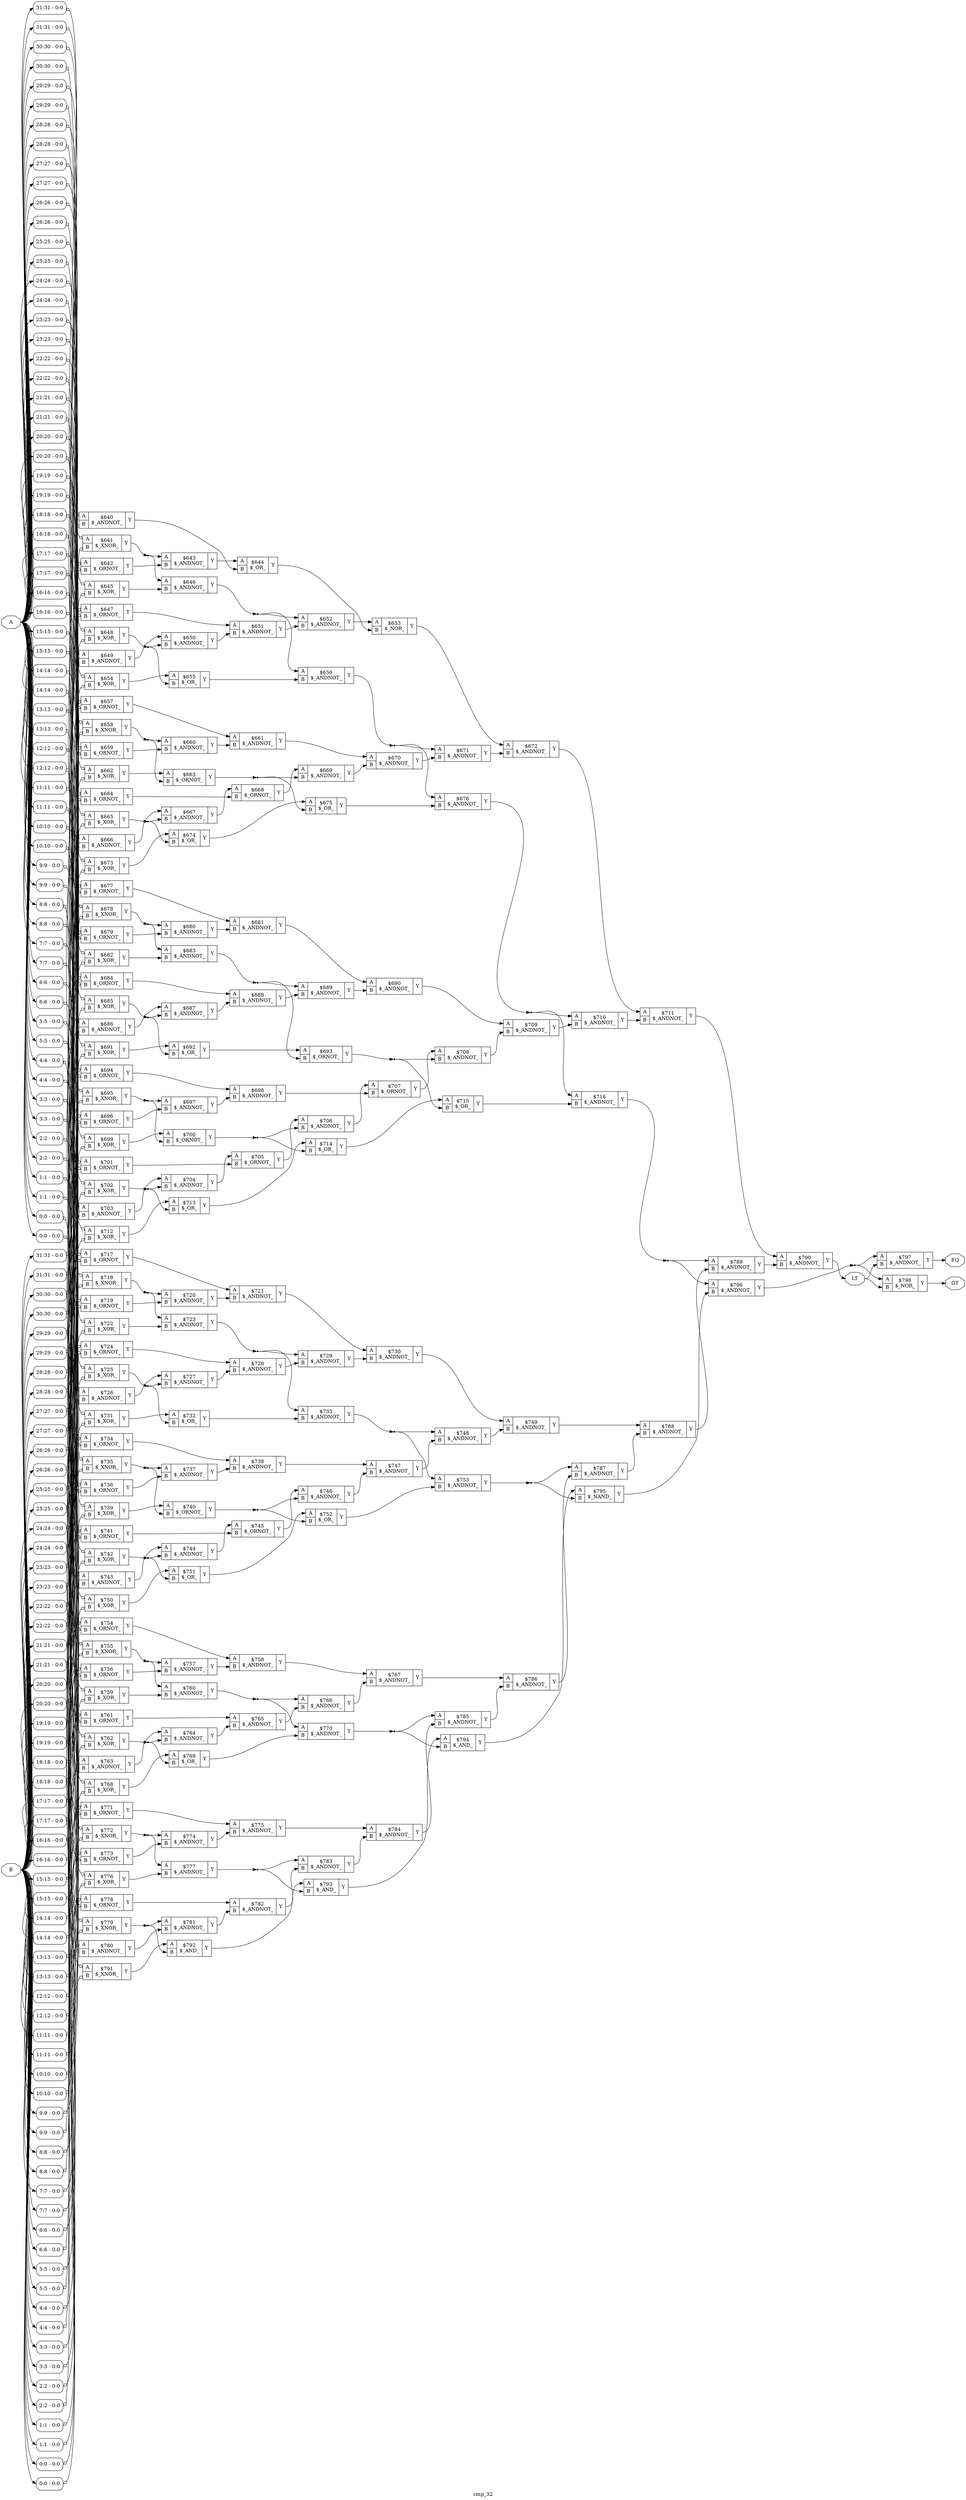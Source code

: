 digraph "cmp_32" {
label="cmp_32";
rankdir="LR";
remincross=true;
n157 [ shape=octagon, label="A", color="black", fontcolor="black"];
n158 [ shape=octagon, label="B", color="black", fontcolor="black"];
n159 [ shape=octagon, label="EQ", color="black", fontcolor="black"];
n160 [ shape=octagon, label="GT", color="black", fontcolor="black"];
n161 [ shape=octagon, label="LT", color="black", fontcolor="black"];
c163 [ shape=record, label="{{<p157> A|<p158> B}|$640\n$_ANDNOT_|{<p162> Y}}",  ];
x0 [ shape=record, style=rounded, label="<s0> 31:31 - 0:0 ", color="black", fontcolor="black" ];
x0:e -> c163:p157:w [arrowhead=odiamond, arrowtail=odiamond, dir=both, color="black", fontcolor="black", label=""];
x1 [ shape=record, style=rounded, label="<s0> 31:31 - 0:0 ", color="black", fontcolor="black" ];
x1:e -> c163:p158:w [arrowhead=odiamond, arrowtail=odiamond, dir=both, color="black", fontcolor="black", label=""];
c164 [ shape=record, label="{{<p157> A|<p158> B}|$641\n$_XNOR_|{<p162> Y}}",  ];
x2 [ shape=record, style=rounded, label="<s0> 31:31 - 0:0 ", color="black", fontcolor="black" ];
x2:e -> c164:p157:w [arrowhead=odiamond, arrowtail=odiamond, dir=both, color="black", fontcolor="black", label=""];
x3 [ shape=record, style=rounded, label="<s0> 31:31 - 0:0 ", color="black", fontcolor="black" ];
x3:e -> c164:p158:w [arrowhead=odiamond, arrowtail=odiamond, dir=both, color="black", fontcolor="black", label=""];
c165 [ shape=record, label="{{<p157> A|<p158> B}|$642\n$_ORNOT_|{<p162> Y}}",  ];
x4 [ shape=record, style=rounded, label="<s0> 30:30 - 0:0 ", color="black", fontcolor="black" ];
x4:e -> c165:p157:w [arrowhead=odiamond, arrowtail=odiamond, dir=both, color="black", fontcolor="black", label=""];
x5 [ shape=record, style=rounded, label="<s0> 30:30 - 0:0 ", color="black", fontcolor="black" ];
x5:e -> c165:p158:w [arrowhead=odiamond, arrowtail=odiamond, dir=both, color="black", fontcolor="black", label=""];
c166 [ shape=record, label="{{<p157> A|<p158> B}|$643\n$_ANDNOT_|{<p162> Y}}",  ];
c167 [ shape=record, label="{{<p157> A|<p158> B}|$644\n$_OR_|{<p162> Y}}",  ];
c168 [ shape=record, label="{{<p157> A|<p158> B}|$645\n$_XOR_|{<p162> Y}}",  ];
x6 [ shape=record, style=rounded, label="<s0> 30:30 - 0:0 ", color="black", fontcolor="black" ];
x6:e -> c168:p157:w [arrowhead=odiamond, arrowtail=odiamond, dir=both, color="black", fontcolor="black", label=""];
x7 [ shape=record, style=rounded, label="<s0> 30:30 - 0:0 ", color="black", fontcolor="black" ];
x7:e -> c168:p158:w [arrowhead=odiamond, arrowtail=odiamond, dir=both, color="black", fontcolor="black", label=""];
c169 [ shape=record, label="{{<p157> A|<p158> B}|$646\n$_ANDNOT_|{<p162> Y}}",  ];
c170 [ shape=record, label="{{<p157> A|<p158> B}|$647\n$_ORNOT_|{<p162> Y}}",  ];
x8 [ shape=record, style=rounded, label="<s0> 29:29 - 0:0 ", color="black", fontcolor="black" ];
x8:e -> c170:p157:w [arrowhead=odiamond, arrowtail=odiamond, dir=both, color="black", fontcolor="black", label=""];
x9 [ shape=record, style=rounded, label="<s0> 29:29 - 0:0 ", color="black", fontcolor="black" ];
x9:e -> c170:p158:w [arrowhead=odiamond, arrowtail=odiamond, dir=both, color="black", fontcolor="black", label=""];
c171 [ shape=record, label="{{<p157> A|<p158> B}|$648\n$_XOR_|{<p162> Y}}",  ];
x10 [ shape=record, style=rounded, label="<s0> 29:29 - 0:0 ", color="black", fontcolor="black" ];
x10:e -> c171:p157:w [arrowhead=odiamond, arrowtail=odiamond, dir=both, color="black", fontcolor="black", label=""];
x11 [ shape=record, style=rounded, label="<s0> 29:29 - 0:0 ", color="black", fontcolor="black" ];
x11:e -> c171:p158:w [arrowhead=odiamond, arrowtail=odiamond, dir=both, color="black", fontcolor="black", label=""];
c172 [ shape=record, label="{{<p157> A|<p158> B}|$649\n$_ANDNOT_|{<p162> Y}}",  ];
x12 [ shape=record, style=rounded, label="<s0> 28:28 - 0:0 ", color="black", fontcolor="black" ];
x12:e -> c172:p157:w [arrowhead=odiamond, arrowtail=odiamond, dir=both, color="black", fontcolor="black", label=""];
x13 [ shape=record, style=rounded, label="<s0> 28:28 - 0:0 ", color="black", fontcolor="black" ];
x13:e -> c172:p158:w [arrowhead=odiamond, arrowtail=odiamond, dir=both, color="black", fontcolor="black", label=""];
c173 [ shape=record, label="{{<p157> A|<p158> B}|$650\n$_ANDNOT_|{<p162> Y}}",  ];
c174 [ shape=record, label="{{<p157> A|<p158> B}|$651\n$_ANDNOT_|{<p162> Y}}",  ];
c175 [ shape=record, label="{{<p157> A|<p158> B}|$652\n$_ANDNOT_|{<p162> Y}}",  ];
c176 [ shape=record, label="{{<p157> A|<p158> B}|$653\n$_NOR_|{<p162> Y}}",  ];
c177 [ shape=record, label="{{<p157> A|<p158> B}|$654\n$_XOR_|{<p162> Y}}",  ];
x14 [ shape=record, style=rounded, label="<s0> 28:28 - 0:0 ", color="black", fontcolor="black" ];
x14:e -> c177:p157:w [arrowhead=odiamond, arrowtail=odiamond, dir=both, color="black", fontcolor="black", label=""];
x15 [ shape=record, style=rounded, label="<s0> 28:28 - 0:0 ", color="black", fontcolor="black" ];
x15:e -> c177:p158:w [arrowhead=odiamond, arrowtail=odiamond, dir=both, color="black", fontcolor="black", label=""];
c178 [ shape=record, label="{{<p157> A|<p158> B}|$655\n$_OR_|{<p162> Y}}",  ];
c179 [ shape=record, label="{{<p157> A|<p158> B}|$656\n$_ANDNOT_|{<p162> Y}}",  ];
c180 [ shape=record, label="{{<p157> A|<p158> B}|$657\n$_ORNOT_|{<p162> Y}}",  ];
x16 [ shape=record, style=rounded, label="<s0> 27:27 - 0:0 ", color="black", fontcolor="black" ];
x16:e -> c180:p157:w [arrowhead=odiamond, arrowtail=odiamond, dir=both, color="black", fontcolor="black", label=""];
x17 [ shape=record, style=rounded, label="<s0> 27:27 - 0:0 ", color="black", fontcolor="black" ];
x17:e -> c180:p158:w [arrowhead=odiamond, arrowtail=odiamond, dir=both, color="black", fontcolor="black", label=""];
c181 [ shape=record, label="{{<p157> A|<p158> B}|$658\n$_XNOR_|{<p162> Y}}",  ];
x18 [ shape=record, style=rounded, label="<s0> 27:27 - 0:0 ", color="black", fontcolor="black" ];
x18:e -> c181:p157:w [arrowhead=odiamond, arrowtail=odiamond, dir=both, color="black", fontcolor="black", label=""];
x19 [ shape=record, style=rounded, label="<s0> 27:27 - 0:0 ", color="black", fontcolor="black" ];
x19:e -> c181:p158:w [arrowhead=odiamond, arrowtail=odiamond, dir=both, color="black", fontcolor="black", label=""];
c182 [ shape=record, label="{{<p157> A|<p158> B}|$659\n$_ORNOT_|{<p162> Y}}",  ];
x20 [ shape=record, style=rounded, label="<s0> 26:26 - 0:0 ", color="black", fontcolor="black" ];
x20:e -> c182:p157:w [arrowhead=odiamond, arrowtail=odiamond, dir=both, color="black", fontcolor="black", label=""];
x21 [ shape=record, style=rounded, label="<s0> 26:26 - 0:0 ", color="black", fontcolor="black" ];
x21:e -> c182:p158:w [arrowhead=odiamond, arrowtail=odiamond, dir=both, color="black", fontcolor="black", label=""];
c183 [ shape=record, label="{{<p157> A|<p158> B}|$660\n$_ANDNOT_|{<p162> Y}}",  ];
c184 [ shape=record, label="{{<p157> A|<p158> B}|$661\n$_ANDNOT_|{<p162> Y}}",  ];
c185 [ shape=record, label="{{<p157> A|<p158> B}|$662\n$_XOR_|{<p162> Y}}",  ];
x22 [ shape=record, style=rounded, label="<s0> 26:26 - 0:0 ", color="black", fontcolor="black" ];
x22:e -> c185:p157:w [arrowhead=odiamond, arrowtail=odiamond, dir=both, color="black", fontcolor="black", label=""];
x23 [ shape=record, style=rounded, label="<s0> 26:26 - 0:0 ", color="black", fontcolor="black" ];
x23:e -> c185:p158:w [arrowhead=odiamond, arrowtail=odiamond, dir=both, color="black", fontcolor="black", label=""];
c186 [ shape=record, label="{{<p157> A|<p158> B}|$663\n$_ORNOT_|{<p162> Y}}",  ];
c187 [ shape=record, label="{{<p157> A|<p158> B}|$664\n$_ORNOT_|{<p162> Y}}",  ];
x24 [ shape=record, style=rounded, label="<s0> 25:25 - 0:0 ", color="black", fontcolor="black" ];
x24:e -> c187:p157:w [arrowhead=odiamond, arrowtail=odiamond, dir=both, color="black", fontcolor="black", label=""];
x25 [ shape=record, style=rounded, label="<s0> 25:25 - 0:0 ", color="black", fontcolor="black" ];
x25:e -> c187:p158:w [arrowhead=odiamond, arrowtail=odiamond, dir=both, color="black", fontcolor="black", label=""];
c188 [ shape=record, label="{{<p157> A|<p158> B}|$665\n$_XOR_|{<p162> Y}}",  ];
x26 [ shape=record, style=rounded, label="<s0> 25:25 - 0:0 ", color="black", fontcolor="black" ];
x26:e -> c188:p157:w [arrowhead=odiamond, arrowtail=odiamond, dir=both, color="black", fontcolor="black", label=""];
x27 [ shape=record, style=rounded, label="<s0> 25:25 - 0:0 ", color="black", fontcolor="black" ];
x27:e -> c188:p158:w [arrowhead=odiamond, arrowtail=odiamond, dir=both, color="black", fontcolor="black", label=""];
c189 [ shape=record, label="{{<p157> A|<p158> B}|$666\n$_ANDNOT_|{<p162> Y}}",  ];
x28 [ shape=record, style=rounded, label="<s0> 24:24 - 0:0 ", color="black", fontcolor="black" ];
x28:e -> c189:p157:w [arrowhead=odiamond, arrowtail=odiamond, dir=both, color="black", fontcolor="black", label=""];
x29 [ shape=record, style=rounded, label="<s0> 24:24 - 0:0 ", color="black", fontcolor="black" ];
x29:e -> c189:p158:w [arrowhead=odiamond, arrowtail=odiamond, dir=both, color="black", fontcolor="black", label=""];
c190 [ shape=record, label="{{<p157> A|<p158> B}|$667\n$_ANDNOT_|{<p162> Y}}",  ];
c191 [ shape=record, label="{{<p157> A|<p158> B}|$668\n$_ORNOT_|{<p162> Y}}",  ];
c192 [ shape=record, label="{{<p157> A|<p158> B}|$669\n$_ANDNOT_|{<p162> Y}}",  ];
c193 [ shape=record, label="{{<p157> A|<p158> B}|$670\n$_ANDNOT_|{<p162> Y}}",  ];
c194 [ shape=record, label="{{<p157> A|<p158> B}|$671\n$_ANDNOT_|{<p162> Y}}",  ];
c195 [ shape=record, label="{{<p157> A|<p158> B}|$672\n$_ANDNOT_|{<p162> Y}}",  ];
c196 [ shape=record, label="{{<p157> A|<p158> B}|$673\n$_XOR_|{<p162> Y}}",  ];
x30 [ shape=record, style=rounded, label="<s0> 24:24 - 0:0 ", color="black", fontcolor="black" ];
x30:e -> c196:p157:w [arrowhead=odiamond, arrowtail=odiamond, dir=both, color="black", fontcolor="black", label=""];
x31 [ shape=record, style=rounded, label="<s0> 24:24 - 0:0 ", color="black", fontcolor="black" ];
x31:e -> c196:p158:w [arrowhead=odiamond, arrowtail=odiamond, dir=both, color="black", fontcolor="black", label=""];
c197 [ shape=record, label="{{<p157> A|<p158> B}|$674\n$_OR_|{<p162> Y}}",  ];
c198 [ shape=record, label="{{<p157> A|<p158> B}|$675\n$_OR_|{<p162> Y}}",  ];
c199 [ shape=record, label="{{<p157> A|<p158> B}|$676\n$_ANDNOT_|{<p162> Y}}",  ];
c200 [ shape=record, label="{{<p157> A|<p158> B}|$677\n$_ORNOT_|{<p162> Y}}",  ];
x32 [ shape=record, style=rounded, label="<s0> 23:23 - 0:0 ", color="black", fontcolor="black" ];
x32:e -> c200:p157:w [arrowhead=odiamond, arrowtail=odiamond, dir=both, color="black", fontcolor="black", label=""];
x33 [ shape=record, style=rounded, label="<s0> 23:23 - 0:0 ", color="black", fontcolor="black" ];
x33:e -> c200:p158:w [arrowhead=odiamond, arrowtail=odiamond, dir=both, color="black", fontcolor="black", label=""];
c201 [ shape=record, label="{{<p157> A|<p158> B}|$678\n$_XNOR_|{<p162> Y}}",  ];
x34 [ shape=record, style=rounded, label="<s0> 23:23 - 0:0 ", color="black", fontcolor="black" ];
x34:e -> c201:p157:w [arrowhead=odiamond, arrowtail=odiamond, dir=both, color="black", fontcolor="black", label=""];
x35 [ shape=record, style=rounded, label="<s0> 23:23 - 0:0 ", color="black", fontcolor="black" ];
x35:e -> c201:p158:w [arrowhead=odiamond, arrowtail=odiamond, dir=both, color="black", fontcolor="black", label=""];
c202 [ shape=record, label="{{<p157> A|<p158> B}|$679\n$_ORNOT_|{<p162> Y}}",  ];
x36 [ shape=record, style=rounded, label="<s0> 22:22 - 0:0 ", color="black", fontcolor="black" ];
x36:e -> c202:p157:w [arrowhead=odiamond, arrowtail=odiamond, dir=both, color="black", fontcolor="black", label=""];
x37 [ shape=record, style=rounded, label="<s0> 22:22 - 0:0 ", color="black", fontcolor="black" ];
x37:e -> c202:p158:w [arrowhead=odiamond, arrowtail=odiamond, dir=both, color="black", fontcolor="black", label=""];
c203 [ shape=record, label="{{<p157> A|<p158> B}|$680\n$_ANDNOT_|{<p162> Y}}",  ];
c204 [ shape=record, label="{{<p157> A|<p158> B}|$681\n$_ANDNOT_|{<p162> Y}}",  ];
c205 [ shape=record, label="{{<p157> A|<p158> B}|$682\n$_XOR_|{<p162> Y}}",  ];
x38 [ shape=record, style=rounded, label="<s0> 22:22 - 0:0 ", color="black", fontcolor="black" ];
x38:e -> c205:p157:w [arrowhead=odiamond, arrowtail=odiamond, dir=both, color="black", fontcolor="black", label=""];
x39 [ shape=record, style=rounded, label="<s0> 22:22 - 0:0 ", color="black", fontcolor="black" ];
x39:e -> c205:p158:w [arrowhead=odiamond, arrowtail=odiamond, dir=both, color="black", fontcolor="black", label=""];
c206 [ shape=record, label="{{<p157> A|<p158> B}|$683\n$_ANDNOT_|{<p162> Y}}",  ];
c207 [ shape=record, label="{{<p157> A|<p158> B}|$684\n$_ORNOT_|{<p162> Y}}",  ];
x40 [ shape=record, style=rounded, label="<s0> 21:21 - 0:0 ", color="black", fontcolor="black" ];
x40:e -> c207:p157:w [arrowhead=odiamond, arrowtail=odiamond, dir=both, color="black", fontcolor="black", label=""];
x41 [ shape=record, style=rounded, label="<s0> 21:21 - 0:0 ", color="black", fontcolor="black" ];
x41:e -> c207:p158:w [arrowhead=odiamond, arrowtail=odiamond, dir=both, color="black", fontcolor="black", label=""];
c208 [ shape=record, label="{{<p157> A|<p158> B}|$685\n$_XOR_|{<p162> Y}}",  ];
x42 [ shape=record, style=rounded, label="<s0> 21:21 - 0:0 ", color="black", fontcolor="black" ];
x42:e -> c208:p157:w [arrowhead=odiamond, arrowtail=odiamond, dir=both, color="black", fontcolor="black", label=""];
x43 [ shape=record, style=rounded, label="<s0> 21:21 - 0:0 ", color="black", fontcolor="black" ];
x43:e -> c208:p158:w [arrowhead=odiamond, arrowtail=odiamond, dir=both, color="black", fontcolor="black", label=""];
c209 [ shape=record, label="{{<p157> A|<p158> B}|$686\n$_ANDNOT_|{<p162> Y}}",  ];
x44 [ shape=record, style=rounded, label="<s0> 20:20 - 0:0 ", color="black", fontcolor="black" ];
x44:e -> c209:p157:w [arrowhead=odiamond, arrowtail=odiamond, dir=both, color="black", fontcolor="black", label=""];
x45 [ shape=record, style=rounded, label="<s0> 20:20 - 0:0 ", color="black", fontcolor="black" ];
x45:e -> c209:p158:w [arrowhead=odiamond, arrowtail=odiamond, dir=both, color="black", fontcolor="black", label=""];
c210 [ shape=record, label="{{<p157> A|<p158> B}|$687\n$_ANDNOT_|{<p162> Y}}",  ];
c211 [ shape=record, label="{{<p157> A|<p158> B}|$688\n$_ANDNOT_|{<p162> Y}}",  ];
c212 [ shape=record, label="{{<p157> A|<p158> B}|$689\n$_ANDNOT_|{<p162> Y}}",  ];
c213 [ shape=record, label="{{<p157> A|<p158> B}|$690\n$_ANDNOT_|{<p162> Y}}",  ];
c214 [ shape=record, label="{{<p157> A|<p158> B}|$691\n$_XOR_|{<p162> Y}}",  ];
x46 [ shape=record, style=rounded, label="<s0> 20:20 - 0:0 ", color="black", fontcolor="black" ];
x46:e -> c214:p157:w [arrowhead=odiamond, arrowtail=odiamond, dir=both, color="black", fontcolor="black", label=""];
x47 [ shape=record, style=rounded, label="<s0> 20:20 - 0:0 ", color="black", fontcolor="black" ];
x47:e -> c214:p158:w [arrowhead=odiamond, arrowtail=odiamond, dir=both, color="black", fontcolor="black", label=""];
c215 [ shape=record, label="{{<p157> A|<p158> B}|$692\n$_OR_|{<p162> Y}}",  ];
c216 [ shape=record, label="{{<p157> A|<p158> B}|$693\n$_ORNOT_|{<p162> Y}}",  ];
c217 [ shape=record, label="{{<p157> A|<p158> B}|$694\n$_ORNOT_|{<p162> Y}}",  ];
x48 [ shape=record, style=rounded, label="<s0> 19:19 - 0:0 ", color="black", fontcolor="black" ];
x48:e -> c217:p157:w [arrowhead=odiamond, arrowtail=odiamond, dir=both, color="black", fontcolor="black", label=""];
x49 [ shape=record, style=rounded, label="<s0> 19:19 - 0:0 ", color="black", fontcolor="black" ];
x49:e -> c217:p158:w [arrowhead=odiamond, arrowtail=odiamond, dir=both, color="black", fontcolor="black", label=""];
c218 [ shape=record, label="{{<p157> A|<p158> B}|$695\n$_XNOR_|{<p162> Y}}",  ];
x50 [ shape=record, style=rounded, label="<s0> 19:19 - 0:0 ", color="black", fontcolor="black" ];
x50:e -> c218:p157:w [arrowhead=odiamond, arrowtail=odiamond, dir=both, color="black", fontcolor="black", label=""];
x51 [ shape=record, style=rounded, label="<s0> 19:19 - 0:0 ", color="black", fontcolor="black" ];
x51:e -> c218:p158:w [arrowhead=odiamond, arrowtail=odiamond, dir=both, color="black", fontcolor="black", label=""];
c219 [ shape=record, label="{{<p157> A|<p158> B}|$696\n$_ORNOT_|{<p162> Y}}",  ];
x52 [ shape=record, style=rounded, label="<s0> 18:18 - 0:0 ", color="black", fontcolor="black" ];
x52:e -> c219:p157:w [arrowhead=odiamond, arrowtail=odiamond, dir=both, color="black", fontcolor="black", label=""];
x53 [ shape=record, style=rounded, label="<s0> 18:18 - 0:0 ", color="black", fontcolor="black" ];
x53:e -> c219:p158:w [arrowhead=odiamond, arrowtail=odiamond, dir=both, color="black", fontcolor="black", label=""];
c220 [ shape=record, label="{{<p157> A|<p158> B}|$697\n$_ANDNOT_|{<p162> Y}}",  ];
c221 [ shape=record, label="{{<p157> A|<p158> B}|$698\n$_ANDNOT_|{<p162> Y}}",  ];
c222 [ shape=record, label="{{<p157> A|<p158> B}|$699\n$_XOR_|{<p162> Y}}",  ];
x54 [ shape=record, style=rounded, label="<s0> 18:18 - 0:0 ", color="black", fontcolor="black" ];
x54:e -> c222:p157:w [arrowhead=odiamond, arrowtail=odiamond, dir=both, color="black", fontcolor="black", label=""];
x55 [ shape=record, style=rounded, label="<s0> 18:18 - 0:0 ", color="black", fontcolor="black" ];
x55:e -> c222:p158:w [arrowhead=odiamond, arrowtail=odiamond, dir=both, color="black", fontcolor="black", label=""];
c223 [ shape=record, label="{{<p157> A|<p158> B}|$700\n$_ORNOT_|{<p162> Y}}",  ];
c224 [ shape=record, label="{{<p157> A|<p158> B}|$701\n$_ORNOT_|{<p162> Y}}",  ];
x56 [ shape=record, style=rounded, label="<s0> 17:17 - 0:0 ", color="black", fontcolor="black" ];
x56:e -> c224:p157:w [arrowhead=odiamond, arrowtail=odiamond, dir=both, color="black", fontcolor="black", label=""];
x57 [ shape=record, style=rounded, label="<s0> 17:17 - 0:0 ", color="black", fontcolor="black" ];
x57:e -> c224:p158:w [arrowhead=odiamond, arrowtail=odiamond, dir=both, color="black", fontcolor="black", label=""];
c225 [ shape=record, label="{{<p157> A|<p158> B}|$702\n$_XOR_|{<p162> Y}}",  ];
x58 [ shape=record, style=rounded, label="<s0> 17:17 - 0:0 ", color="black", fontcolor="black" ];
x58:e -> c225:p157:w [arrowhead=odiamond, arrowtail=odiamond, dir=both, color="black", fontcolor="black", label=""];
x59 [ shape=record, style=rounded, label="<s0> 17:17 - 0:0 ", color="black", fontcolor="black" ];
x59:e -> c225:p158:w [arrowhead=odiamond, arrowtail=odiamond, dir=both, color="black", fontcolor="black", label=""];
c226 [ shape=record, label="{{<p157> A|<p158> B}|$703\n$_ANDNOT_|{<p162> Y}}",  ];
x60 [ shape=record, style=rounded, label="<s0> 16:16 - 0:0 ", color="black", fontcolor="black" ];
x60:e -> c226:p157:w [arrowhead=odiamond, arrowtail=odiamond, dir=both, color="black", fontcolor="black", label=""];
x61 [ shape=record, style=rounded, label="<s0> 16:16 - 0:0 ", color="black", fontcolor="black" ];
x61:e -> c226:p158:w [arrowhead=odiamond, arrowtail=odiamond, dir=both, color="black", fontcolor="black", label=""];
c227 [ shape=record, label="{{<p157> A|<p158> B}|$704\n$_ANDNOT_|{<p162> Y}}",  ];
c228 [ shape=record, label="{{<p157> A|<p158> B}|$705\n$_ORNOT_|{<p162> Y}}",  ];
c229 [ shape=record, label="{{<p157> A|<p158> B}|$706\n$_ANDNOT_|{<p162> Y}}",  ];
c230 [ shape=record, label="{{<p157> A|<p158> B}|$707\n$_ORNOT_|{<p162> Y}}",  ];
c231 [ shape=record, label="{{<p157> A|<p158> B}|$708\n$_ANDNOT_|{<p162> Y}}",  ];
c232 [ shape=record, label="{{<p157> A|<p158> B}|$709\n$_ANDNOT_|{<p162> Y}}",  ];
c233 [ shape=record, label="{{<p157> A|<p158> B}|$710\n$_ANDNOT_|{<p162> Y}}",  ];
c234 [ shape=record, label="{{<p157> A|<p158> B}|$711\n$_ANDNOT_|{<p162> Y}}",  ];
c235 [ shape=record, label="{{<p157> A|<p158> B}|$712\n$_XOR_|{<p162> Y}}",  ];
x62 [ shape=record, style=rounded, label="<s0> 16:16 - 0:0 ", color="black", fontcolor="black" ];
x62:e -> c235:p157:w [arrowhead=odiamond, arrowtail=odiamond, dir=both, color="black", fontcolor="black", label=""];
x63 [ shape=record, style=rounded, label="<s0> 16:16 - 0:0 ", color="black", fontcolor="black" ];
x63:e -> c235:p158:w [arrowhead=odiamond, arrowtail=odiamond, dir=both, color="black", fontcolor="black", label=""];
c236 [ shape=record, label="{{<p157> A|<p158> B}|$713\n$_OR_|{<p162> Y}}",  ];
c237 [ shape=record, label="{{<p157> A|<p158> B}|$714\n$_OR_|{<p162> Y}}",  ];
c238 [ shape=record, label="{{<p157> A|<p158> B}|$715\n$_OR_|{<p162> Y}}",  ];
c239 [ shape=record, label="{{<p157> A|<p158> B}|$716\n$_ANDNOT_|{<p162> Y}}",  ];
c240 [ shape=record, label="{{<p157> A|<p158> B}|$717\n$_ORNOT_|{<p162> Y}}",  ];
x64 [ shape=record, style=rounded, label="<s0> 15:15 - 0:0 ", color="black", fontcolor="black" ];
x64:e -> c240:p157:w [arrowhead=odiamond, arrowtail=odiamond, dir=both, color="black", fontcolor="black", label=""];
x65 [ shape=record, style=rounded, label="<s0> 15:15 - 0:0 ", color="black", fontcolor="black" ];
x65:e -> c240:p158:w [arrowhead=odiamond, arrowtail=odiamond, dir=both, color="black", fontcolor="black", label=""];
c241 [ shape=record, label="{{<p157> A|<p158> B}|$718\n$_XNOR_|{<p162> Y}}",  ];
x66 [ shape=record, style=rounded, label="<s0> 15:15 - 0:0 ", color="black", fontcolor="black" ];
x66:e -> c241:p157:w [arrowhead=odiamond, arrowtail=odiamond, dir=both, color="black", fontcolor="black", label=""];
x67 [ shape=record, style=rounded, label="<s0> 15:15 - 0:0 ", color="black", fontcolor="black" ];
x67:e -> c241:p158:w [arrowhead=odiamond, arrowtail=odiamond, dir=both, color="black", fontcolor="black", label=""];
c242 [ shape=record, label="{{<p157> A|<p158> B}|$719\n$_ORNOT_|{<p162> Y}}",  ];
x68 [ shape=record, style=rounded, label="<s0> 14:14 - 0:0 ", color="black", fontcolor="black" ];
x68:e -> c242:p157:w [arrowhead=odiamond, arrowtail=odiamond, dir=both, color="black", fontcolor="black", label=""];
x69 [ shape=record, style=rounded, label="<s0> 14:14 - 0:0 ", color="black", fontcolor="black" ];
x69:e -> c242:p158:w [arrowhead=odiamond, arrowtail=odiamond, dir=both, color="black", fontcolor="black", label=""];
c243 [ shape=record, label="{{<p157> A|<p158> B}|$720\n$_ANDNOT_|{<p162> Y}}",  ];
c244 [ shape=record, label="{{<p157> A|<p158> B}|$721\n$_ANDNOT_|{<p162> Y}}",  ];
c245 [ shape=record, label="{{<p157> A|<p158> B}|$722\n$_XOR_|{<p162> Y}}",  ];
x70 [ shape=record, style=rounded, label="<s0> 14:14 - 0:0 ", color="black", fontcolor="black" ];
x70:e -> c245:p157:w [arrowhead=odiamond, arrowtail=odiamond, dir=both, color="black", fontcolor="black", label=""];
x71 [ shape=record, style=rounded, label="<s0> 14:14 - 0:0 ", color="black", fontcolor="black" ];
x71:e -> c245:p158:w [arrowhead=odiamond, arrowtail=odiamond, dir=both, color="black", fontcolor="black", label=""];
c246 [ shape=record, label="{{<p157> A|<p158> B}|$723\n$_ANDNOT_|{<p162> Y}}",  ];
c247 [ shape=record, label="{{<p157> A|<p158> B}|$724\n$_ORNOT_|{<p162> Y}}",  ];
x72 [ shape=record, style=rounded, label="<s0> 13:13 - 0:0 ", color="black", fontcolor="black" ];
x72:e -> c247:p157:w [arrowhead=odiamond, arrowtail=odiamond, dir=both, color="black", fontcolor="black", label=""];
x73 [ shape=record, style=rounded, label="<s0> 13:13 - 0:0 ", color="black", fontcolor="black" ];
x73:e -> c247:p158:w [arrowhead=odiamond, arrowtail=odiamond, dir=both, color="black", fontcolor="black", label=""];
c248 [ shape=record, label="{{<p157> A|<p158> B}|$725\n$_XOR_|{<p162> Y}}",  ];
x74 [ shape=record, style=rounded, label="<s0> 13:13 - 0:0 ", color="black", fontcolor="black" ];
x74:e -> c248:p157:w [arrowhead=odiamond, arrowtail=odiamond, dir=both, color="black", fontcolor="black", label=""];
x75 [ shape=record, style=rounded, label="<s0> 13:13 - 0:0 ", color="black", fontcolor="black" ];
x75:e -> c248:p158:w [arrowhead=odiamond, arrowtail=odiamond, dir=both, color="black", fontcolor="black", label=""];
c249 [ shape=record, label="{{<p157> A|<p158> B}|$726\n$_ANDNOT_|{<p162> Y}}",  ];
x76 [ shape=record, style=rounded, label="<s0> 12:12 - 0:0 ", color="black", fontcolor="black" ];
x76:e -> c249:p157:w [arrowhead=odiamond, arrowtail=odiamond, dir=both, color="black", fontcolor="black", label=""];
x77 [ shape=record, style=rounded, label="<s0> 12:12 - 0:0 ", color="black", fontcolor="black" ];
x77:e -> c249:p158:w [arrowhead=odiamond, arrowtail=odiamond, dir=both, color="black", fontcolor="black", label=""];
c250 [ shape=record, label="{{<p157> A|<p158> B}|$727\n$_ANDNOT_|{<p162> Y}}",  ];
c251 [ shape=record, label="{{<p157> A|<p158> B}|$728\n$_ANDNOT_|{<p162> Y}}",  ];
c252 [ shape=record, label="{{<p157> A|<p158> B}|$729\n$_ANDNOT_|{<p162> Y}}",  ];
c253 [ shape=record, label="{{<p157> A|<p158> B}|$730\n$_ANDNOT_|{<p162> Y}}",  ];
c254 [ shape=record, label="{{<p157> A|<p158> B}|$731\n$_XOR_|{<p162> Y}}",  ];
x78 [ shape=record, style=rounded, label="<s0> 12:12 - 0:0 ", color="black", fontcolor="black" ];
x78:e -> c254:p157:w [arrowhead=odiamond, arrowtail=odiamond, dir=both, color="black", fontcolor="black", label=""];
x79 [ shape=record, style=rounded, label="<s0> 12:12 - 0:0 ", color="black", fontcolor="black" ];
x79:e -> c254:p158:w [arrowhead=odiamond, arrowtail=odiamond, dir=both, color="black", fontcolor="black", label=""];
c255 [ shape=record, label="{{<p157> A|<p158> B}|$732\n$_OR_|{<p162> Y}}",  ];
c256 [ shape=record, label="{{<p157> A|<p158> B}|$733\n$_ANDNOT_|{<p162> Y}}",  ];
c257 [ shape=record, label="{{<p157> A|<p158> B}|$734\n$_ORNOT_|{<p162> Y}}",  ];
x80 [ shape=record, style=rounded, label="<s0> 11:11 - 0:0 ", color="black", fontcolor="black" ];
x80:e -> c257:p157:w [arrowhead=odiamond, arrowtail=odiamond, dir=both, color="black", fontcolor="black", label=""];
x81 [ shape=record, style=rounded, label="<s0> 11:11 - 0:0 ", color="black", fontcolor="black" ];
x81:e -> c257:p158:w [arrowhead=odiamond, arrowtail=odiamond, dir=both, color="black", fontcolor="black", label=""];
c258 [ shape=record, label="{{<p157> A|<p158> B}|$735\n$_XNOR_|{<p162> Y}}",  ];
x82 [ shape=record, style=rounded, label="<s0> 11:11 - 0:0 ", color="black", fontcolor="black" ];
x82:e -> c258:p157:w [arrowhead=odiamond, arrowtail=odiamond, dir=both, color="black", fontcolor="black", label=""];
x83 [ shape=record, style=rounded, label="<s0> 11:11 - 0:0 ", color="black", fontcolor="black" ];
x83:e -> c258:p158:w [arrowhead=odiamond, arrowtail=odiamond, dir=both, color="black", fontcolor="black", label=""];
c259 [ shape=record, label="{{<p157> A|<p158> B}|$736\n$_ORNOT_|{<p162> Y}}",  ];
x84 [ shape=record, style=rounded, label="<s0> 10:10 - 0:0 ", color="black", fontcolor="black" ];
x84:e -> c259:p157:w [arrowhead=odiamond, arrowtail=odiamond, dir=both, color="black", fontcolor="black", label=""];
x85 [ shape=record, style=rounded, label="<s0> 10:10 - 0:0 ", color="black", fontcolor="black" ];
x85:e -> c259:p158:w [arrowhead=odiamond, arrowtail=odiamond, dir=both, color="black", fontcolor="black", label=""];
c260 [ shape=record, label="{{<p157> A|<p158> B}|$737\n$_ANDNOT_|{<p162> Y}}",  ];
c261 [ shape=record, label="{{<p157> A|<p158> B}|$738\n$_ANDNOT_|{<p162> Y}}",  ];
c262 [ shape=record, label="{{<p157> A|<p158> B}|$739\n$_XOR_|{<p162> Y}}",  ];
x86 [ shape=record, style=rounded, label="<s0> 10:10 - 0:0 ", color="black", fontcolor="black" ];
x86:e -> c262:p157:w [arrowhead=odiamond, arrowtail=odiamond, dir=both, color="black", fontcolor="black", label=""];
x87 [ shape=record, style=rounded, label="<s0> 10:10 - 0:0 ", color="black", fontcolor="black" ];
x87:e -> c262:p158:w [arrowhead=odiamond, arrowtail=odiamond, dir=both, color="black", fontcolor="black", label=""];
c263 [ shape=record, label="{{<p157> A|<p158> B}|$740\n$_ORNOT_|{<p162> Y}}",  ];
c264 [ shape=record, label="{{<p157> A|<p158> B}|$741\n$_ORNOT_|{<p162> Y}}",  ];
x88 [ shape=record, style=rounded, label="<s0> 9:9 - 0:0 ", color="black", fontcolor="black" ];
x88:e -> c264:p157:w [arrowhead=odiamond, arrowtail=odiamond, dir=both, color="black", fontcolor="black", label=""];
x89 [ shape=record, style=rounded, label="<s0> 9:9 - 0:0 ", color="black", fontcolor="black" ];
x89:e -> c264:p158:w [arrowhead=odiamond, arrowtail=odiamond, dir=both, color="black", fontcolor="black", label=""];
c265 [ shape=record, label="{{<p157> A|<p158> B}|$742\n$_XOR_|{<p162> Y}}",  ];
x90 [ shape=record, style=rounded, label="<s0> 9:9 - 0:0 ", color="black", fontcolor="black" ];
x90:e -> c265:p157:w [arrowhead=odiamond, arrowtail=odiamond, dir=both, color="black", fontcolor="black", label=""];
x91 [ shape=record, style=rounded, label="<s0> 9:9 - 0:0 ", color="black", fontcolor="black" ];
x91:e -> c265:p158:w [arrowhead=odiamond, arrowtail=odiamond, dir=both, color="black", fontcolor="black", label=""];
c266 [ shape=record, label="{{<p157> A|<p158> B}|$743\n$_ANDNOT_|{<p162> Y}}",  ];
x92 [ shape=record, style=rounded, label="<s0> 8:8 - 0:0 ", color="black", fontcolor="black" ];
x92:e -> c266:p157:w [arrowhead=odiamond, arrowtail=odiamond, dir=both, color="black", fontcolor="black", label=""];
x93 [ shape=record, style=rounded, label="<s0> 8:8 - 0:0 ", color="black", fontcolor="black" ];
x93:e -> c266:p158:w [arrowhead=odiamond, arrowtail=odiamond, dir=both, color="black", fontcolor="black", label=""];
c267 [ shape=record, label="{{<p157> A|<p158> B}|$744\n$_ANDNOT_|{<p162> Y}}",  ];
c268 [ shape=record, label="{{<p157> A|<p158> B}|$745\n$_ORNOT_|{<p162> Y}}",  ];
c269 [ shape=record, label="{{<p157> A|<p158> B}|$746\n$_ANDNOT_|{<p162> Y}}",  ];
c270 [ shape=record, label="{{<p157> A|<p158> B}|$747\n$_ANDNOT_|{<p162> Y}}",  ];
c271 [ shape=record, label="{{<p157> A|<p158> B}|$748\n$_ANDNOT_|{<p162> Y}}",  ];
c272 [ shape=record, label="{{<p157> A|<p158> B}|$749\n$_ANDNOT_|{<p162> Y}}",  ];
c273 [ shape=record, label="{{<p157> A|<p158> B}|$750\n$_XOR_|{<p162> Y}}",  ];
x94 [ shape=record, style=rounded, label="<s0> 8:8 - 0:0 ", color="black", fontcolor="black" ];
x94:e -> c273:p157:w [arrowhead=odiamond, arrowtail=odiamond, dir=both, color="black", fontcolor="black", label=""];
x95 [ shape=record, style=rounded, label="<s0> 8:8 - 0:0 ", color="black", fontcolor="black" ];
x95:e -> c273:p158:w [arrowhead=odiamond, arrowtail=odiamond, dir=both, color="black", fontcolor="black", label=""];
c274 [ shape=record, label="{{<p157> A|<p158> B}|$751\n$_OR_|{<p162> Y}}",  ];
c275 [ shape=record, label="{{<p157> A|<p158> B}|$752\n$_OR_|{<p162> Y}}",  ];
c276 [ shape=record, label="{{<p157> A|<p158> B}|$753\n$_ANDNOT_|{<p162> Y}}",  ];
c277 [ shape=record, label="{{<p157> A|<p158> B}|$754\n$_ORNOT_|{<p162> Y}}",  ];
x96 [ shape=record, style=rounded, label="<s0> 7:7 - 0:0 ", color="black", fontcolor="black" ];
x96:e -> c277:p157:w [arrowhead=odiamond, arrowtail=odiamond, dir=both, color="black", fontcolor="black", label=""];
x97 [ shape=record, style=rounded, label="<s0> 7:7 - 0:0 ", color="black", fontcolor="black" ];
x97:e -> c277:p158:w [arrowhead=odiamond, arrowtail=odiamond, dir=both, color="black", fontcolor="black", label=""];
c278 [ shape=record, label="{{<p157> A|<p158> B}|$755\n$_XNOR_|{<p162> Y}}",  ];
x98 [ shape=record, style=rounded, label="<s0> 7:7 - 0:0 ", color="black", fontcolor="black" ];
x98:e -> c278:p157:w [arrowhead=odiamond, arrowtail=odiamond, dir=both, color="black", fontcolor="black", label=""];
x99 [ shape=record, style=rounded, label="<s0> 7:7 - 0:0 ", color="black", fontcolor="black" ];
x99:e -> c278:p158:w [arrowhead=odiamond, arrowtail=odiamond, dir=both, color="black", fontcolor="black", label=""];
c279 [ shape=record, label="{{<p157> A|<p158> B}|$756\n$_ORNOT_|{<p162> Y}}",  ];
x100 [ shape=record, style=rounded, label="<s0> 6:6 - 0:0 ", color="black", fontcolor="black" ];
x100:e -> c279:p157:w [arrowhead=odiamond, arrowtail=odiamond, dir=both, color="black", fontcolor="black", label=""];
x101 [ shape=record, style=rounded, label="<s0> 6:6 - 0:0 ", color="black", fontcolor="black" ];
x101:e -> c279:p158:w [arrowhead=odiamond, arrowtail=odiamond, dir=both, color="black", fontcolor="black", label=""];
c280 [ shape=record, label="{{<p157> A|<p158> B}|$757\n$_ANDNOT_|{<p162> Y}}",  ];
c281 [ shape=record, label="{{<p157> A|<p158> B}|$758\n$_ANDNOT_|{<p162> Y}}",  ];
c282 [ shape=record, label="{{<p157> A|<p158> B}|$759\n$_XOR_|{<p162> Y}}",  ];
x102 [ shape=record, style=rounded, label="<s0> 6:6 - 0:0 ", color="black", fontcolor="black" ];
x102:e -> c282:p157:w [arrowhead=odiamond, arrowtail=odiamond, dir=both, color="black", fontcolor="black", label=""];
x103 [ shape=record, style=rounded, label="<s0> 6:6 - 0:0 ", color="black", fontcolor="black" ];
x103:e -> c282:p158:w [arrowhead=odiamond, arrowtail=odiamond, dir=both, color="black", fontcolor="black", label=""];
c283 [ shape=record, label="{{<p157> A|<p158> B}|$760\n$_ANDNOT_|{<p162> Y}}",  ];
c284 [ shape=record, label="{{<p157> A|<p158> B}|$761\n$_ORNOT_|{<p162> Y}}",  ];
x104 [ shape=record, style=rounded, label="<s0> 5:5 - 0:0 ", color="black", fontcolor="black" ];
x104:e -> c284:p157:w [arrowhead=odiamond, arrowtail=odiamond, dir=both, color="black", fontcolor="black", label=""];
x105 [ shape=record, style=rounded, label="<s0> 5:5 - 0:0 ", color="black", fontcolor="black" ];
x105:e -> c284:p158:w [arrowhead=odiamond, arrowtail=odiamond, dir=both, color="black", fontcolor="black", label=""];
c285 [ shape=record, label="{{<p157> A|<p158> B}|$762\n$_XOR_|{<p162> Y}}",  ];
x106 [ shape=record, style=rounded, label="<s0> 5:5 - 0:0 ", color="black", fontcolor="black" ];
x106:e -> c285:p157:w [arrowhead=odiamond, arrowtail=odiamond, dir=both, color="black", fontcolor="black", label=""];
x107 [ shape=record, style=rounded, label="<s0> 5:5 - 0:0 ", color="black", fontcolor="black" ];
x107:e -> c285:p158:w [arrowhead=odiamond, arrowtail=odiamond, dir=both, color="black", fontcolor="black", label=""];
c286 [ shape=record, label="{{<p157> A|<p158> B}|$763\n$_ANDNOT_|{<p162> Y}}",  ];
x108 [ shape=record, style=rounded, label="<s0> 4:4 - 0:0 ", color="black", fontcolor="black" ];
x108:e -> c286:p157:w [arrowhead=odiamond, arrowtail=odiamond, dir=both, color="black", fontcolor="black", label=""];
x109 [ shape=record, style=rounded, label="<s0> 4:4 - 0:0 ", color="black", fontcolor="black" ];
x109:e -> c286:p158:w [arrowhead=odiamond, arrowtail=odiamond, dir=both, color="black", fontcolor="black", label=""];
c287 [ shape=record, label="{{<p157> A|<p158> B}|$764\n$_ANDNOT_|{<p162> Y}}",  ];
c288 [ shape=record, label="{{<p157> A|<p158> B}|$765\n$_ANDNOT_|{<p162> Y}}",  ];
c289 [ shape=record, label="{{<p157> A|<p158> B}|$766\n$_ANDNOT_|{<p162> Y}}",  ];
c290 [ shape=record, label="{{<p157> A|<p158> B}|$767\n$_ANDNOT_|{<p162> Y}}",  ];
c291 [ shape=record, label="{{<p157> A|<p158> B}|$768\n$_XOR_|{<p162> Y}}",  ];
x110 [ shape=record, style=rounded, label="<s0> 4:4 - 0:0 ", color="black", fontcolor="black" ];
x110:e -> c291:p157:w [arrowhead=odiamond, arrowtail=odiamond, dir=both, color="black", fontcolor="black", label=""];
x111 [ shape=record, style=rounded, label="<s0> 4:4 - 0:0 ", color="black", fontcolor="black" ];
x111:e -> c291:p158:w [arrowhead=odiamond, arrowtail=odiamond, dir=both, color="black", fontcolor="black", label=""];
c292 [ shape=record, label="{{<p157> A|<p158> B}|$769\n$_OR_|{<p162> Y}}",  ];
c293 [ shape=record, label="{{<p157> A|<p158> B}|$770\n$_ANDNOT_|{<p162> Y}}",  ];
c294 [ shape=record, label="{{<p157> A|<p158> B}|$771\n$_ORNOT_|{<p162> Y}}",  ];
x112 [ shape=record, style=rounded, label="<s0> 3:3 - 0:0 ", color="black", fontcolor="black" ];
x112:e -> c294:p157:w [arrowhead=odiamond, arrowtail=odiamond, dir=both, color="black", fontcolor="black", label=""];
x113 [ shape=record, style=rounded, label="<s0> 3:3 - 0:0 ", color="black", fontcolor="black" ];
x113:e -> c294:p158:w [arrowhead=odiamond, arrowtail=odiamond, dir=both, color="black", fontcolor="black", label=""];
c295 [ shape=record, label="{{<p157> A|<p158> B}|$772\n$_XNOR_|{<p162> Y}}",  ];
x114 [ shape=record, style=rounded, label="<s0> 3:3 - 0:0 ", color="black", fontcolor="black" ];
x114:e -> c295:p157:w [arrowhead=odiamond, arrowtail=odiamond, dir=both, color="black", fontcolor="black", label=""];
x115 [ shape=record, style=rounded, label="<s0> 3:3 - 0:0 ", color="black", fontcolor="black" ];
x115:e -> c295:p158:w [arrowhead=odiamond, arrowtail=odiamond, dir=both, color="black", fontcolor="black", label=""];
c296 [ shape=record, label="{{<p157> A|<p158> B}|$773\n$_ORNOT_|{<p162> Y}}",  ];
x116 [ shape=record, style=rounded, label="<s0> 2:2 - 0:0 ", color="black", fontcolor="black" ];
x116:e -> c296:p157:w [arrowhead=odiamond, arrowtail=odiamond, dir=both, color="black", fontcolor="black", label=""];
x117 [ shape=record, style=rounded, label="<s0> 2:2 - 0:0 ", color="black", fontcolor="black" ];
x117:e -> c296:p158:w [arrowhead=odiamond, arrowtail=odiamond, dir=both, color="black", fontcolor="black", label=""];
c297 [ shape=record, label="{{<p157> A|<p158> B}|$774\n$_ANDNOT_|{<p162> Y}}",  ];
c298 [ shape=record, label="{{<p157> A|<p158> B}|$775\n$_ANDNOT_|{<p162> Y}}",  ];
c299 [ shape=record, label="{{<p157> A|<p158> B}|$776\n$_XOR_|{<p162> Y}}",  ];
x118 [ shape=record, style=rounded, label="<s0> 2:2 - 0:0 ", color="black", fontcolor="black" ];
x118:e -> c299:p157:w [arrowhead=odiamond, arrowtail=odiamond, dir=both, color="black", fontcolor="black", label=""];
x119 [ shape=record, style=rounded, label="<s0> 2:2 - 0:0 ", color="black", fontcolor="black" ];
x119:e -> c299:p158:w [arrowhead=odiamond, arrowtail=odiamond, dir=both, color="black", fontcolor="black", label=""];
c300 [ shape=record, label="{{<p157> A|<p158> B}|$777\n$_ANDNOT_|{<p162> Y}}",  ];
c301 [ shape=record, label="{{<p157> A|<p158> B}|$778\n$_ORNOT_|{<p162> Y}}",  ];
x120 [ shape=record, style=rounded, label="<s0> 1:1 - 0:0 ", color="black", fontcolor="black" ];
x120:e -> c301:p157:w [arrowhead=odiamond, arrowtail=odiamond, dir=both, color="black", fontcolor="black", label=""];
x121 [ shape=record, style=rounded, label="<s0> 1:1 - 0:0 ", color="black", fontcolor="black" ];
x121:e -> c301:p158:w [arrowhead=odiamond, arrowtail=odiamond, dir=both, color="black", fontcolor="black", label=""];
c302 [ shape=record, label="{{<p157> A|<p158> B}|$779\n$_XNOR_|{<p162> Y}}",  ];
x122 [ shape=record, style=rounded, label="<s0> 1:1 - 0:0 ", color="black", fontcolor="black" ];
x122:e -> c302:p157:w [arrowhead=odiamond, arrowtail=odiamond, dir=both, color="black", fontcolor="black", label=""];
x123 [ shape=record, style=rounded, label="<s0> 1:1 - 0:0 ", color="black", fontcolor="black" ];
x123:e -> c302:p158:w [arrowhead=odiamond, arrowtail=odiamond, dir=both, color="black", fontcolor="black", label=""];
c303 [ shape=record, label="{{<p157> A|<p158> B}|$780\n$_ANDNOT_|{<p162> Y}}",  ];
x124 [ shape=record, style=rounded, label="<s0> 0:0 - 0:0 ", color="black", fontcolor="black" ];
x124:e -> c303:p157:w [arrowhead=odiamond, arrowtail=odiamond, dir=both, color="black", fontcolor="black", label=""];
x125 [ shape=record, style=rounded, label="<s0> 0:0 - 0:0 ", color="black", fontcolor="black" ];
x125:e -> c303:p158:w [arrowhead=odiamond, arrowtail=odiamond, dir=both, color="black", fontcolor="black", label=""];
c304 [ shape=record, label="{{<p157> A|<p158> B}|$781\n$_ANDNOT_|{<p162> Y}}",  ];
c305 [ shape=record, label="{{<p157> A|<p158> B}|$782\n$_ANDNOT_|{<p162> Y}}",  ];
c306 [ shape=record, label="{{<p157> A|<p158> B}|$783\n$_ANDNOT_|{<p162> Y}}",  ];
c307 [ shape=record, label="{{<p157> A|<p158> B}|$784\n$_ANDNOT_|{<p162> Y}}",  ];
c308 [ shape=record, label="{{<p157> A|<p158> B}|$785\n$_ANDNOT_|{<p162> Y}}",  ];
c309 [ shape=record, label="{{<p157> A|<p158> B}|$786\n$_ANDNOT_|{<p162> Y}}",  ];
c310 [ shape=record, label="{{<p157> A|<p158> B}|$787\n$_ANDNOT_|{<p162> Y}}",  ];
c311 [ shape=record, label="{{<p157> A|<p158> B}|$788\n$_ANDNOT_|{<p162> Y}}",  ];
c312 [ shape=record, label="{{<p157> A|<p158> B}|$789\n$_ANDNOT_|{<p162> Y}}",  ];
c313 [ shape=record, label="{{<p157> A|<p158> B}|$790\n$_ANDNOT_|{<p162> Y}}",  ];
c314 [ shape=record, label="{{<p157> A|<p158> B}|$791\n$_XNOR_|{<p162> Y}}",  ];
x126 [ shape=record, style=rounded, label="<s0> 0:0 - 0:0 ", color="black", fontcolor="black" ];
x126:e -> c314:p157:w [arrowhead=odiamond, arrowtail=odiamond, dir=both, color="black", fontcolor="black", label=""];
x127 [ shape=record, style=rounded, label="<s0> 0:0 - 0:0 ", color="black", fontcolor="black" ];
x127:e -> c314:p158:w [arrowhead=odiamond, arrowtail=odiamond, dir=both, color="black", fontcolor="black", label=""];
c315 [ shape=record, label="{{<p157> A|<p158> B}|$792\n$_AND_|{<p162> Y}}",  ];
c316 [ shape=record, label="{{<p157> A|<p158> B}|$793\n$_AND_|{<p162> Y}}",  ];
c317 [ shape=record, label="{{<p157> A|<p158> B}|$794\n$_AND_|{<p162> Y}}",  ];
c318 [ shape=record, label="{{<p157> A|<p158> B}|$795\n$_NAND_|{<p162> Y}}",  ];
c319 [ shape=record, label="{{<p157> A|<p158> B}|$796\n$_ANDNOT_|{<p162> Y}}",  ];
c320 [ shape=record, label="{{<p157> A|<p158> B}|$797\n$_ANDNOT_|{<p162> Y}}",  ];
c321 [ shape=record, label="{{<p157> A|<p158> B}|$798\n$_NOR_|{<p162> Y}}",  ];
c195:p162:e -> c234:p157:w [color="black", fontcolor="black", label=""];
c204:p162:e -> c213:p157:w [color="black", fontcolor="black", label=""];
c294:p162:e -> c298:p157:w [color="black", fontcolor="black", label=""];
n101 [ shape=point ];
c295:p162:e -> n101:w [color="black", fontcolor="black", label=""];
n101:e -> c297:p157:w [color="black", fontcolor="black", label=""];
n101:e -> c300:p157:w [color="black", fontcolor="black", label=""];
c296:p162:e -> c297:p158:w [color="black", fontcolor="black", label=""];
c297:p162:e -> c298:p158:w [color="black", fontcolor="black", label=""];
c298:p162:e -> c307:p157:w [color="black", fontcolor="black", label=""];
c299:p162:e -> c300:p158:w [color="black", fontcolor="black", label=""];
n106 [ shape=point ];
c300:p162:e -> n106:w [color="black", fontcolor="black", label=""];
n106:e -> c306:p157:w [color="black", fontcolor="black", label=""];
n106:e -> c316:p158:w [color="black", fontcolor="black", label=""];
c301:p162:e -> c305:p157:w [color="black", fontcolor="black", label=""];
n108 [ shape=point ];
c302:p162:e -> n108:w [color="black", fontcolor="black", label=""];
n108:e -> c304:p157:w [color="black", fontcolor="black", label=""];
n108:e -> c315:p158:w [color="black", fontcolor="black", label=""];
c303:p162:e -> c304:p158:w [color="black", fontcolor="black", label=""];
c205:p162:e -> c206:p158:w [color="black", fontcolor="black", label=""];
c304:p162:e -> c305:p158:w [color="black", fontcolor="black", label=""];
c305:p162:e -> c306:p158:w [color="black", fontcolor="black", label=""];
c306:p162:e -> c307:p158:w [color="black", fontcolor="black", label=""];
c307:p162:e -> c308:p158:w [color="black", fontcolor="black", label=""];
c308:p162:e -> c309:p158:w [color="black", fontcolor="black", label=""];
c309:p162:e -> c310:p158:w [color="black", fontcolor="black", label=""];
c310:p162:e -> c311:p158:w [color="black", fontcolor="black", label=""];
c311:p162:e -> c312:p158:w [color="black", fontcolor="black", label=""];
c312:p162:e -> c313:p158:w [color="black", fontcolor="black", label=""];
c314:p162:e -> c315:p157:w [color="black", fontcolor="black", label=""];
n12 [ shape=point ];
c206:p162:e -> n12:w [color="black", fontcolor="black", label=""];
n12:e -> c212:p157:w [color="black", fontcolor="black", label=""];
n12:e -> c216:p158:w [color="black", fontcolor="black", label=""];
c315:p162:e -> c316:p157:w [color="black", fontcolor="black", label=""];
c316:p162:e -> c317:p157:w [color="black", fontcolor="black", label=""];
c317:p162:e -> c318:p157:w [color="black", fontcolor="black", label=""];
c318:p162:e -> c319:p158:w [color="black", fontcolor="black", label=""];
n124 [ shape=point ];
c319:p162:e -> n124:w [color="black", fontcolor="black", label=""];
n124:e -> c320:p157:w [color="black", fontcolor="black", label=""];
n124:e -> c321:p157:w [color="black", fontcolor="black", label=""];
c163:p162:e -> c167:p158:w [color="black", fontcolor="black", label=""];
n126 [ shape=point ];
c164:p162:e -> n126:w [color="black", fontcolor="black", label=""];
n126:e -> c166:p157:w [color="black", fontcolor="black", label=""];
n126:e -> c169:p157:w [color="black", fontcolor="black", label=""];
c165:p162:e -> c166:p158:w [color="black", fontcolor="black", label=""];
c166:p162:e -> c167:p157:w [color="black", fontcolor="black", label=""];
c167:p162:e -> c176:p158:w [color="black", fontcolor="black", label=""];
c207:p162:e -> c211:p157:w [color="black", fontcolor="black", label=""];
c168:p162:e -> c169:p158:w [color="black", fontcolor="black", label=""];
n131 [ shape=point ];
c169:p162:e -> n131:w [color="black", fontcolor="black", label=""];
n131:e -> c175:p157:w [color="black", fontcolor="black", label=""];
n131:e -> c179:p157:w [color="black", fontcolor="black", label=""];
c170:p162:e -> c174:p157:w [color="black", fontcolor="black", label=""];
n133 [ shape=point ];
c171:p162:e -> n133:w [color="black", fontcolor="black", label=""];
n133:e -> c173:p158:w [color="black", fontcolor="black", label=""];
n133:e -> c178:p158:w [color="black", fontcolor="black", label=""];
c172:p162:e -> c173:p157:w [color="black", fontcolor="black", label=""];
c173:p162:e -> c174:p158:w [color="black", fontcolor="black", label=""];
c174:p162:e -> c175:p158:w [color="black", fontcolor="black", label=""];
c175:p162:e -> c176:p157:w [color="black", fontcolor="black", label=""];
c176:p162:e -> c195:p157:w [color="black", fontcolor="black", label=""];
c177:p162:e -> c178:p157:w [color="black", fontcolor="black", label=""];
n14 [ shape=point ];
c208:p162:e -> n14:w [color="black", fontcolor="black", label=""];
n14:e -> c210:p158:w [color="black", fontcolor="black", label=""];
n14:e -> c215:p158:w [color="black", fontcolor="black", label=""];
c178:p162:e -> c179:p158:w [color="black", fontcolor="black", label=""];
n141 [ shape=point ];
c179:p162:e -> n141:w [color="black", fontcolor="black", label=""];
n141:e -> c194:p157:w [color="black", fontcolor="black", label=""];
n141:e -> c199:p157:w [color="black", fontcolor="black", label=""];
c180:p162:e -> c184:p157:w [color="black", fontcolor="black", label=""];
n143 [ shape=point ];
c181:p162:e -> n143:w [color="black", fontcolor="black", label=""];
n143:e -> c183:p157:w [color="black", fontcolor="black", label=""];
n143:e -> c186:p158:w [color="black", fontcolor="black", label=""];
c182:p162:e -> c183:p158:w [color="black", fontcolor="black", label=""];
c183:p162:e -> c184:p158:w [color="black", fontcolor="black", label=""];
c184:p162:e -> c193:p157:w [color="black", fontcolor="black", label=""];
c185:p162:e -> c186:p157:w [color="black", fontcolor="black", label=""];
n148 [ shape=point ];
c186:p162:e -> n148:w [color="black", fontcolor="black", label=""];
n148:e -> c192:p158:w [color="black", fontcolor="black", label=""];
n148:e -> c198:p158:w [color="black", fontcolor="black", label=""];
c187:p162:e -> c191:p158:w [color="black", fontcolor="black", label=""];
c209:p162:e -> c210:p157:w [color="black", fontcolor="black", label=""];
n150 [ shape=point ];
c188:p162:e -> n150:w [color="black", fontcolor="black", label=""];
n150:e -> c190:p158:w [color="black", fontcolor="black", label=""];
n150:e -> c197:p158:w [color="black", fontcolor="black", label=""];
c189:p162:e -> c190:p157:w [color="black", fontcolor="black", label=""];
c190:p162:e -> c191:p157:w [color="black", fontcolor="black", label=""];
c191:p162:e -> c192:p157:w [color="black", fontcolor="black", label=""];
c192:p162:e -> c193:p158:w [color="black", fontcolor="black", label=""];
c193:p162:e -> c194:p158:w [color="black", fontcolor="black", label=""];
c194:p162:e -> c195:p158:w [color="black", fontcolor="black", label=""];
n157:e -> x0:s0:w [color="black", fontcolor="black", label=""];
n157:e -> x101:s0:w [color="black", fontcolor="black", label=""];
n157:e -> x102:s0:w [color="black", fontcolor="black", label=""];
n157:e -> x105:s0:w [color="black", fontcolor="black", label=""];
n157:e -> x106:s0:w [color="black", fontcolor="black", label=""];
n157:e -> x108:s0:w [color="black", fontcolor="black", label=""];
n157:e -> x10:s0:w [color="black", fontcolor="black", label=""];
n157:e -> x110:s0:w [color="black", fontcolor="black", label=""];
n157:e -> x113:s0:w [color="black", fontcolor="black", label=""];
n157:e -> x114:s0:w [color="black", fontcolor="black", label=""];
n157:e -> x117:s0:w [color="black", fontcolor="black", label=""];
n157:e -> x118:s0:w [color="black", fontcolor="black", label=""];
n157:e -> x121:s0:w [color="black", fontcolor="black", label=""];
n157:e -> x122:s0:w [color="black", fontcolor="black", label=""];
n157:e -> x125:s0:w [color="black", fontcolor="black", label=""];
n157:e -> x126:s0:w [color="black", fontcolor="black", label=""];
n157:e -> x12:s0:w [color="black", fontcolor="black", label=""];
n157:e -> x14:s0:w [color="black", fontcolor="black", label=""];
n157:e -> x17:s0:w [color="black", fontcolor="black", label=""];
n157:e -> x18:s0:w [color="black", fontcolor="black", label=""];
n157:e -> x21:s0:w [color="black", fontcolor="black", label=""];
n157:e -> x22:s0:w [color="black", fontcolor="black", label=""];
n157:e -> x25:s0:w [color="black", fontcolor="black", label=""];
n157:e -> x26:s0:w [color="black", fontcolor="black", label=""];
n157:e -> x28:s0:w [color="black", fontcolor="black", label=""];
n157:e -> x2:s0:w [color="black", fontcolor="black", label=""];
n157:e -> x30:s0:w [color="black", fontcolor="black", label=""];
n157:e -> x33:s0:w [color="black", fontcolor="black", label=""];
n157:e -> x34:s0:w [color="black", fontcolor="black", label=""];
n157:e -> x37:s0:w [color="black", fontcolor="black", label=""];
n157:e -> x38:s0:w [color="black", fontcolor="black", label=""];
n157:e -> x41:s0:w [color="black", fontcolor="black", label=""];
n157:e -> x42:s0:w [color="black", fontcolor="black", label=""];
n157:e -> x44:s0:w [color="black", fontcolor="black", label=""];
n157:e -> x46:s0:w [color="black", fontcolor="black", label=""];
n157:e -> x49:s0:w [color="black", fontcolor="black", label=""];
n157:e -> x50:s0:w [color="black", fontcolor="black", label=""];
n157:e -> x53:s0:w [color="black", fontcolor="black", label=""];
n157:e -> x54:s0:w [color="black", fontcolor="black", label=""];
n157:e -> x57:s0:w [color="black", fontcolor="black", label=""];
n157:e -> x58:s0:w [color="black", fontcolor="black", label=""];
n157:e -> x5:s0:w [color="black", fontcolor="black", label=""];
n157:e -> x60:s0:w [color="black", fontcolor="black", label=""];
n157:e -> x62:s0:w [color="black", fontcolor="black", label=""];
n157:e -> x65:s0:w [color="black", fontcolor="black", label=""];
n157:e -> x66:s0:w [color="black", fontcolor="black", label=""];
n157:e -> x69:s0:w [color="black", fontcolor="black", label=""];
n157:e -> x6:s0:w [color="black", fontcolor="black", label=""];
n157:e -> x70:s0:w [color="black", fontcolor="black", label=""];
n157:e -> x73:s0:w [color="black", fontcolor="black", label=""];
n157:e -> x74:s0:w [color="black", fontcolor="black", label=""];
n157:e -> x76:s0:w [color="black", fontcolor="black", label=""];
n157:e -> x78:s0:w [color="black", fontcolor="black", label=""];
n157:e -> x81:s0:w [color="black", fontcolor="black", label=""];
n157:e -> x82:s0:w [color="black", fontcolor="black", label=""];
n157:e -> x85:s0:w [color="black", fontcolor="black", label=""];
n157:e -> x86:s0:w [color="black", fontcolor="black", label=""];
n157:e -> x89:s0:w [color="black", fontcolor="black", label=""];
n157:e -> x90:s0:w [color="black", fontcolor="black", label=""];
n157:e -> x92:s0:w [color="black", fontcolor="black", label=""];
n157:e -> x94:s0:w [color="black", fontcolor="black", label=""];
n157:e -> x97:s0:w [color="black", fontcolor="black", label=""];
n157:e -> x98:s0:w [color="black", fontcolor="black", label=""];
n157:e -> x9:s0:w [color="black", fontcolor="black", label=""];
n158:e -> x100:s0:w [color="black", fontcolor="black", label=""];
n158:e -> x103:s0:w [color="black", fontcolor="black", label=""];
n158:e -> x104:s0:w [color="black", fontcolor="black", label=""];
n158:e -> x107:s0:w [color="black", fontcolor="black", label=""];
n158:e -> x109:s0:w [color="black", fontcolor="black", label=""];
n158:e -> x111:s0:w [color="black", fontcolor="black", label=""];
n158:e -> x112:s0:w [color="black", fontcolor="black", label=""];
n158:e -> x115:s0:w [color="black", fontcolor="black", label=""];
n158:e -> x116:s0:w [color="black", fontcolor="black", label=""];
n158:e -> x119:s0:w [color="black", fontcolor="black", label=""];
n158:e -> x11:s0:w [color="black", fontcolor="black", label=""];
n158:e -> x120:s0:w [color="black", fontcolor="black", label=""];
n158:e -> x123:s0:w [color="black", fontcolor="black", label=""];
n158:e -> x124:s0:w [color="black", fontcolor="black", label=""];
n158:e -> x127:s0:w [color="black", fontcolor="black", label=""];
n158:e -> x13:s0:w [color="black", fontcolor="black", label=""];
n158:e -> x15:s0:w [color="black", fontcolor="black", label=""];
n158:e -> x16:s0:w [color="black", fontcolor="black", label=""];
n158:e -> x19:s0:w [color="black", fontcolor="black", label=""];
n158:e -> x1:s0:w [color="black", fontcolor="black", label=""];
n158:e -> x20:s0:w [color="black", fontcolor="black", label=""];
n158:e -> x23:s0:w [color="black", fontcolor="black", label=""];
n158:e -> x24:s0:w [color="black", fontcolor="black", label=""];
n158:e -> x27:s0:w [color="black", fontcolor="black", label=""];
n158:e -> x29:s0:w [color="black", fontcolor="black", label=""];
n158:e -> x31:s0:w [color="black", fontcolor="black", label=""];
n158:e -> x32:s0:w [color="black", fontcolor="black", label=""];
n158:e -> x35:s0:w [color="black", fontcolor="black", label=""];
n158:e -> x36:s0:w [color="black", fontcolor="black", label=""];
n158:e -> x39:s0:w [color="black", fontcolor="black", label=""];
n158:e -> x3:s0:w [color="black", fontcolor="black", label=""];
n158:e -> x40:s0:w [color="black", fontcolor="black", label=""];
n158:e -> x43:s0:w [color="black", fontcolor="black", label=""];
n158:e -> x45:s0:w [color="black", fontcolor="black", label=""];
n158:e -> x47:s0:w [color="black", fontcolor="black", label=""];
n158:e -> x48:s0:w [color="black", fontcolor="black", label=""];
n158:e -> x4:s0:w [color="black", fontcolor="black", label=""];
n158:e -> x51:s0:w [color="black", fontcolor="black", label=""];
n158:e -> x52:s0:w [color="black", fontcolor="black", label=""];
n158:e -> x55:s0:w [color="black", fontcolor="black", label=""];
n158:e -> x56:s0:w [color="black", fontcolor="black", label=""];
n158:e -> x59:s0:w [color="black", fontcolor="black", label=""];
n158:e -> x61:s0:w [color="black", fontcolor="black", label=""];
n158:e -> x63:s0:w [color="black", fontcolor="black", label=""];
n158:e -> x64:s0:w [color="black", fontcolor="black", label=""];
n158:e -> x67:s0:w [color="black", fontcolor="black", label=""];
n158:e -> x68:s0:w [color="black", fontcolor="black", label=""];
n158:e -> x71:s0:w [color="black", fontcolor="black", label=""];
n158:e -> x72:s0:w [color="black", fontcolor="black", label=""];
n158:e -> x75:s0:w [color="black", fontcolor="black", label=""];
n158:e -> x77:s0:w [color="black", fontcolor="black", label=""];
n158:e -> x79:s0:w [color="black", fontcolor="black", label=""];
n158:e -> x7:s0:w [color="black", fontcolor="black", label=""];
n158:e -> x80:s0:w [color="black", fontcolor="black", label=""];
n158:e -> x83:s0:w [color="black", fontcolor="black", label=""];
n158:e -> x84:s0:w [color="black", fontcolor="black", label=""];
n158:e -> x87:s0:w [color="black", fontcolor="black", label=""];
n158:e -> x88:s0:w [color="black", fontcolor="black", label=""];
n158:e -> x8:s0:w [color="black", fontcolor="black", label=""];
n158:e -> x91:s0:w [color="black", fontcolor="black", label=""];
n158:e -> x93:s0:w [color="black", fontcolor="black", label=""];
n158:e -> x95:s0:w [color="black", fontcolor="black", label=""];
n158:e -> x96:s0:w [color="black", fontcolor="black", label=""];
n158:e -> x99:s0:w [color="black", fontcolor="black", label=""];
c320:p162:e -> n159:w [color="black", fontcolor="black", label=""];
c210:p162:e -> c211:p158:w [color="black", fontcolor="black", label=""];
c321:p162:e -> n160:w [color="black", fontcolor="black", label=""];
c313:p162:e -> n161:w [color="black", fontcolor="black", label=""];
n161:e -> c320:p158:w [color="black", fontcolor="black", label=""];
n161:e -> c321:p158:w [color="black", fontcolor="black", label=""];
c211:p162:e -> c212:p158:w [color="black", fontcolor="black", label=""];
c212:p162:e -> c213:p158:w [color="black", fontcolor="black", label=""];
c213:p162:e -> c232:p157:w [color="black", fontcolor="black", label=""];
c196:p162:e -> c197:p157:w [color="black", fontcolor="black", label=""];
c214:p162:e -> c215:p157:w [color="black", fontcolor="black", label=""];
c215:p162:e -> c216:p157:w [color="black", fontcolor="black", label=""];
n22 [ shape=point ];
c216:p162:e -> n22:w [color="black", fontcolor="black", label=""];
n22:e -> c231:p158:w [color="black", fontcolor="black", label=""];
n22:e -> c238:p158:w [color="black", fontcolor="black", label=""];
c217:p162:e -> c221:p157:w [color="black", fontcolor="black", label=""];
n24 [ shape=point ];
c218:p162:e -> n24:w [color="black", fontcolor="black", label=""];
n24:e -> c220:p157:w [color="black", fontcolor="black", label=""];
n24:e -> c223:p158:w [color="black", fontcolor="black", label=""];
c219:p162:e -> c220:p158:w [color="black", fontcolor="black", label=""];
c220:p162:e -> c221:p158:w [color="black", fontcolor="black", label=""];
c221:p162:e -> c230:p158:w [color="black", fontcolor="black", label=""];
c222:p162:e -> c223:p157:w [color="black", fontcolor="black", label=""];
n29 [ shape=point ];
c223:p162:e -> n29:w [color="black", fontcolor="black", label=""];
n29:e -> c229:p158:w [color="black", fontcolor="black", label=""];
n29:e -> c237:p158:w [color="black", fontcolor="black", label=""];
c197:p162:e -> c198:p157:w [color="black", fontcolor="black", label=""];
c224:p162:e -> c228:p158:w [color="black", fontcolor="black", label=""];
n31 [ shape=point ];
c225:p162:e -> n31:w [color="black", fontcolor="black", label=""];
n31:e -> c227:p158:w [color="black", fontcolor="black", label=""];
n31:e -> c236:p158:w [color="black", fontcolor="black", label=""];
c226:p162:e -> c227:p157:w [color="black", fontcolor="black", label=""];
c227:p162:e -> c228:p157:w [color="black", fontcolor="black", label=""];
c228:p162:e -> c229:p157:w [color="black", fontcolor="black", label=""];
c229:p162:e -> c230:p157:w [color="black", fontcolor="black", label=""];
c230:p162:e -> c231:p157:w [color="black", fontcolor="black", label=""];
c231:p162:e -> c232:p158:w [color="black", fontcolor="black", label=""];
c232:p162:e -> c233:p158:w [color="black", fontcolor="black", label=""];
c233:p162:e -> c234:p158:w [color="black", fontcolor="black", label=""];
c198:p162:e -> c199:p158:w [color="black", fontcolor="black", label=""];
c234:p162:e -> c313:p157:w [color="black", fontcolor="black", label=""];
c235:p162:e -> c236:p157:w [color="black", fontcolor="black", label=""];
c236:p162:e -> c237:p157:w [color="black", fontcolor="black", label=""];
c237:p162:e -> c238:p157:w [color="black", fontcolor="black", label=""];
c238:p162:e -> c239:p158:w [color="black", fontcolor="black", label=""];
n45 [ shape=point ];
c239:p162:e -> n45:w [color="black", fontcolor="black", label=""];
n45:e -> c312:p157:w [color="black", fontcolor="black", label=""];
n45:e -> c319:p157:w [color="black", fontcolor="black", label=""];
c240:p162:e -> c244:p157:w [color="black", fontcolor="black", label=""];
n47 [ shape=point ];
c241:p162:e -> n47:w [color="black", fontcolor="black", label=""];
n47:e -> c243:p157:w [color="black", fontcolor="black", label=""];
n47:e -> c246:p157:w [color="black", fontcolor="black", label=""];
c242:p162:e -> c243:p158:w [color="black", fontcolor="black", label=""];
c243:p162:e -> c244:p158:w [color="black", fontcolor="black", label=""];
n5 [ shape=point ];
c199:p162:e -> n5:w [color="black", fontcolor="black", label=""];
n5:e -> c233:p157:w [color="black", fontcolor="black", label=""];
n5:e -> c239:p157:w [color="black", fontcolor="black", label=""];
c244:p162:e -> c253:p157:w [color="black", fontcolor="black", label=""];
c245:p162:e -> c246:p158:w [color="black", fontcolor="black", label=""];
n52 [ shape=point ];
c246:p162:e -> n52:w [color="black", fontcolor="black", label=""];
n52:e -> c252:p157:w [color="black", fontcolor="black", label=""];
n52:e -> c256:p157:w [color="black", fontcolor="black", label=""];
c247:p162:e -> c251:p157:w [color="black", fontcolor="black", label=""];
n54 [ shape=point ];
c248:p162:e -> n54:w [color="black", fontcolor="black", label=""];
n54:e -> c250:p158:w [color="black", fontcolor="black", label=""];
n54:e -> c255:p158:w [color="black", fontcolor="black", label=""];
c249:p162:e -> c250:p157:w [color="black", fontcolor="black", label=""];
c250:p162:e -> c251:p158:w [color="black", fontcolor="black", label=""];
c251:p162:e -> c252:p158:w [color="black", fontcolor="black", label=""];
c252:p162:e -> c253:p158:w [color="black", fontcolor="black", label=""];
c253:p162:e -> c272:p157:w [color="black", fontcolor="black", label=""];
c200:p162:e -> c204:p157:w [color="black", fontcolor="black", label=""];
c254:p162:e -> c255:p157:w [color="black", fontcolor="black", label=""];
c255:p162:e -> c256:p158:w [color="black", fontcolor="black", label=""];
n62 [ shape=point ];
c256:p162:e -> n62:w [color="black", fontcolor="black", label=""];
n62:e -> c271:p157:w [color="black", fontcolor="black", label=""];
n62:e -> c276:p157:w [color="black", fontcolor="black", label=""];
c257:p162:e -> c261:p157:w [color="black", fontcolor="black", label=""];
n64 [ shape=point ];
c258:p162:e -> n64:w [color="black", fontcolor="black", label=""];
n64:e -> c260:p157:w [color="black", fontcolor="black", label=""];
n64:e -> c263:p158:w [color="black", fontcolor="black", label=""];
c259:p162:e -> c260:p158:w [color="black", fontcolor="black", label=""];
c260:p162:e -> c261:p158:w [color="black", fontcolor="black", label=""];
c261:p162:e -> c270:p157:w [color="black", fontcolor="black", label=""];
c262:p162:e -> c263:p157:w [color="black", fontcolor="black", label=""];
n69 [ shape=point ];
c263:p162:e -> n69:w [color="black", fontcolor="black", label=""];
n69:e -> c269:p158:w [color="black", fontcolor="black", label=""];
n69:e -> c275:p158:w [color="black", fontcolor="black", label=""];
n7 [ shape=point ];
c201:p162:e -> n7:w [color="black", fontcolor="black", label=""];
n7:e -> c203:p157:w [color="black", fontcolor="black", label=""];
n7:e -> c206:p157:w [color="black", fontcolor="black", label=""];
c264:p162:e -> c268:p158:w [color="black", fontcolor="black", label=""];
n71 [ shape=point ];
c265:p162:e -> n71:w [color="black", fontcolor="black", label=""];
n71:e -> c267:p158:w [color="black", fontcolor="black", label=""];
n71:e -> c274:p158:w [color="black", fontcolor="black", label=""];
c266:p162:e -> c267:p157:w [color="black", fontcolor="black", label=""];
c267:p162:e -> c268:p157:w [color="black", fontcolor="black", label=""];
c268:p162:e -> c269:p157:w [color="black", fontcolor="black", label=""];
c269:p162:e -> c270:p158:w [color="black", fontcolor="black", label=""];
c270:p162:e -> c271:p158:w [color="black", fontcolor="black", label=""];
c271:p162:e -> c272:p158:w [color="black", fontcolor="black", label=""];
c272:p162:e -> c311:p157:w [color="black", fontcolor="black", label=""];
c273:p162:e -> c274:p157:w [color="black", fontcolor="black", label=""];
c202:p162:e -> c203:p158:w [color="black", fontcolor="black", label=""];
c274:p162:e -> c275:p157:w [color="black", fontcolor="black", label=""];
c275:p162:e -> c276:p158:w [color="black", fontcolor="black", label=""];
n82 [ shape=point ];
c276:p162:e -> n82:w [color="black", fontcolor="black", label=""];
n82:e -> c310:p157:w [color="black", fontcolor="black", label=""];
n82:e -> c318:p158:w [color="black", fontcolor="black", label=""];
c277:p162:e -> c281:p157:w [color="black", fontcolor="black", label=""];
n84 [ shape=point ];
c278:p162:e -> n84:w [color="black", fontcolor="black", label=""];
n84:e -> c280:p157:w [color="black", fontcolor="black", label=""];
n84:e -> c283:p157:w [color="black", fontcolor="black", label=""];
c279:p162:e -> c280:p158:w [color="black", fontcolor="black", label=""];
c280:p162:e -> c281:p158:w [color="black", fontcolor="black", label=""];
c281:p162:e -> c290:p157:w [color="black", fontcolor="black", label=""];
c282:p162:e -> c283:p158:w [color="black", fontcolor="black", label=""];
n89 [ shape=point ];
c283:p162:e -> n89:w [color="black", fontcolor="black", label=""];
n89:e -> c289:p157:w [color="black", fontcolor="black", label=""];
n89:e -> c293:p157:w [color="black", fontcolor="black", label=""];
c203:p162:e -> c204:p158:w [color="black", fontcolor="black", label=""];
c284:p162:e -> c288:p157:w [color="black", fontcolor="black", label=""];
n91 [ shape=point ];
c285:p162:e -> n91:w [color="black", fontcolor="black", label=""];
n91:e -> c287:p158:w [color="black", fontcolor="black", label=""];
n91:e -> c292:p158:w [color="black", fontcolor="black", label=""];
c286:p162:e -> c287:p157:w [color="black", fontcolor="black", label=""];
c287:p162:e -> c288:p158:w [color="black", fontcolor="black", label=""];
c288:p162:e -> c289:p158:w [color="black", fontcolor="black", label=""];
c289:p162:e -> c290:p158:w [color="black", fontcolor="black", label=""];
c290:p162:e -> c309:p157:w [color="black", fontcolor="black", label=""];
c291:p162:e -> c292:p157:w [color="black", fontcolor="black", label=""];
c292:p162:e -> c293:p158:w [color="black", fontcolor="black", label=""];
n99 [ shape=point ];
c293:p162:e -> n99:w [color="black", fontcolor="black", label=""];
n99:e -> c308:p157:w [color="black", fontcolor="black", label=""];
n99:e -> c317:p158:w [color="black", fontcolor="black", label=""];
}
